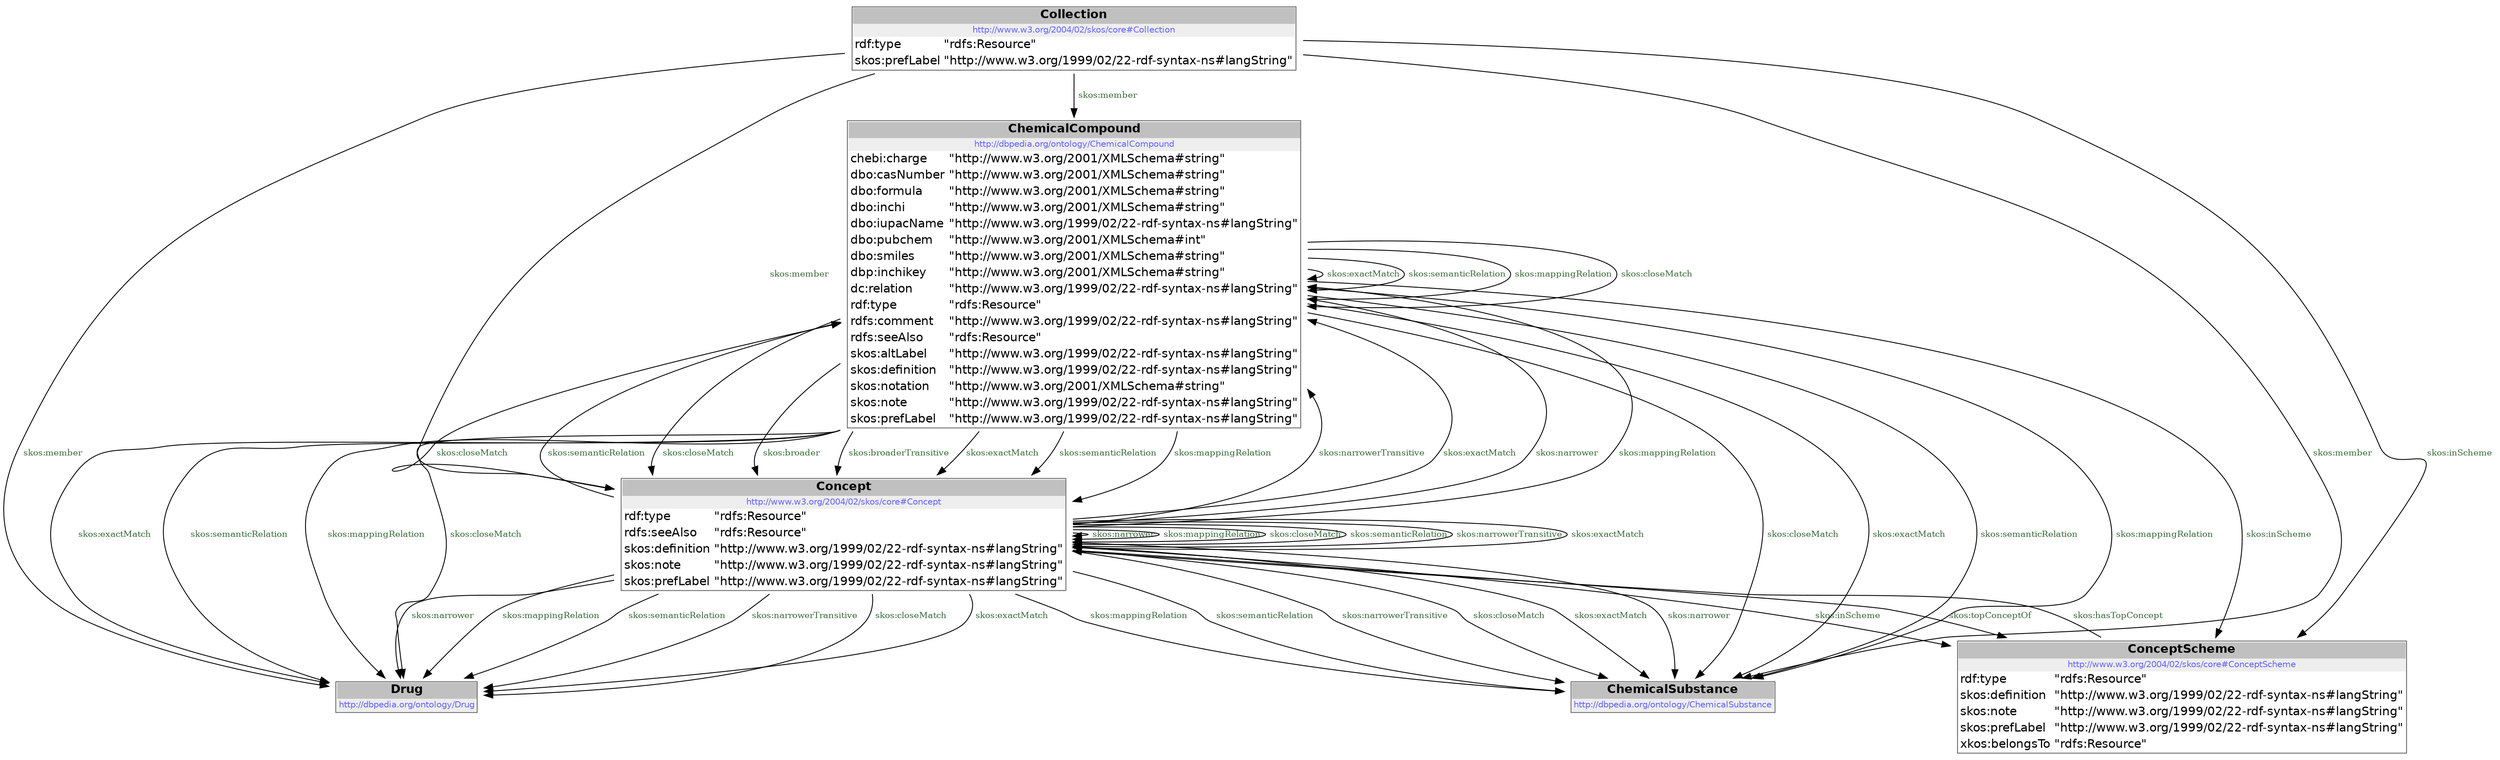 digraph { 
 node [ fontname="DejaVu Sans" ] ; 
	node1 -> node2 [ color=BLACK, label=< <font point-size='10' color='#336633'>skos:closeMatch</font> > ] ;
	node0 -> node1 [ color=BLACK, label=< <font point-size='10' color='#336633'>skos:narrowerTransitive</font> > ] ;
	node0 -> node4 [ color=BLACK, label=< <font point-size='10' color='#336633'>skos:exactMatch</font> > ] ;
	node1 -> node0 [ color=BLACK, label=< <font point-size='10' color='#336633'>skos:closeMatch</font> > ] ;
	node0 -> node4 [ color=BLACK, label=< <font point-size='10' color='#336633'>skos:narrower</font> > ] ;
	node0 -> node4 [ color=BLACK, label=< <font point-size='10' color='#336633'>skos:mappingRelation</font> > ] ;
	node5 -> node3 [ color=BLACK, label=< <font point-size='10' color='#336633'>skos:inScheme</font> > ] ;
	node0 -> node3 [ color=BLACK, label=< <font point-size='10' color='#336633'>skos:inScheme</font> > ] ;
	node0 -> node1 [ color=BLACK, label=< <font point-size='10' color='#336633'>skos:exactMatch</font> > ] ;
	node0 -> node2 [ color=BLACK, label=< <font point-size='10' color='#336633'>skos:exactMatch</font> > ] ;
	node0 -> node2 [ color=BLACK, label=< <font point-size='10' color='#336633'>skos:narrower</font> > ] ;
	node0 -> node2 [ color=BLACK, label=< <font point-size='10' color='#336633'>skos:mappingRelation</font> > ] ;
	node0 -> node4 [ color=BLACK, label=< <font point-size='10' color='#336633'>skos:semanticRelation</font> > ] ;
	node0 -> node0 [ color=BLACK, label=< <font point-size='10' color='#336633'>skos:narrower</font> > ] ;
	node0 -> node0 [ color=BLACK, label=< <font point-size='10' color='#336633'>skos:mappingRelation</font> > ] ;
	node0 -> node3 [ color=BLACK, label=< <font point-size='10' color='#336633'>skos:topConceptOf</font> > ] ;
	node1 -> node4 [ color=BLACK, label=< <font point-size='10' color='#336633'>skos:exactMatch</font> > ] ;
	node1 -> node3 [ color=BLACK, label=< <font point-size='10' color='#336633'>skos:inScheme</font> > ] ;
	node1 -> node0 [ color=BLACK, label=< <font point-size='10' color='#336633'>skos:broader</font> > ] ;
	node1 -> node1 [ color=BLACK, label=< <font point-size='10' color='#336633'>skos:exactMatch</font> > ] ;
	node0 -> node0 [ color=BLACK, label=< <font point-size='10' color='#336633'>skos:closeMatch</font> > ] ;
	node0 -> node2 [ color=BLACK, label=< <font point-size='10' color='#336633'>skos:semanticRelation</font> > ] ;
	node0 -> node0 [ color=BLACK, label=< <font point-size='10' color='#336633'>skos:semanticRelation</font> > ] ;
	node1 -> node2 [ color=BLACK, label=< <font point-size='10' color='#336633'>skos:exactMatch</font> > ] ;
	node1 -> node1 [ color=BLACK, label=< <font point-size='10' color='#336633'>skos:semanticRelation</font> > ] ;
	node5 -> node4 [ color=BLACK, label=< <font point-size='10' color='#336633'>skos:member</font> > ] ;
	node1 -> node1 [ color=BLACK, label=< <font point-size='10' color='#336633'>skos:mappingRelation</font> > ] ;
	node1 -> node0 [ color=BLACK, label=< <font point-size='10' color='#336633'>skos:broaderTransitive</font> > ] ;
	node5 -> node2 [ color=BLACK, label=< <font point-size='10' color='#336633'>skos:member</font> > ] ;
	node1 -> node1 [ color=BLACK, label=< <font point-size='10' color='#336633'>skos:closeMatch</font> > ] ;
	node5 -> node0 [ color=BLACK, label=< <font point-size='10' color='#336633'>skos:member</font> > ] ;
	node0 -> node4 [ color=BLACK, label=< <font point-size='10' color='#336633'>skos:narrowerTransitive</font> > ] ;
	node0 -> node1 [ color=BLACK, label=< <font point-size='10' color='#336633'>skos:narrower</font> > ] ;
	node0 -> node2 [ color=BLACK, label=< <font point-size='10' color='#336633'>skos:narrowerTransitive</font> > ] ;
	node0 -> node1 [ color=BLACK, label=< <font point-size='10' color='#336633'>skos:mappingRelation</font> > ] ;
	node0 -> node0 [ color=BLACK, label=< <font point-size='10' color='#336633'>skos:narrowerTransitive</font> > ] ;
	node0 -> node4 [ color=BLACK, label=< <font point-size='10' color='#336633'>skos:closeMatch</font> > ] ;
	node0 -> node0 [ color=BLACK, label=< <font point-size='10' color='#336633'>skos:exactMatch</font> > ] ;
	node0 -> node1 [ color=BLACK, label=< <font point-size='10' color='#336633'>skos:closeMatch</font> > ] ;
	node3 -> node0 [ color=BLACK, label=< <font point-size='10' color='#336633'>skos:hasTopConcept</font> > ] ;
	node0 -> node1 [ color=BLACK, label=< <font point-size='10' color='#336633'>skos:semanticRelation</font> > ] ;
	node0 -> node2 [ color=BLACK, label=< <font point-size='10' color='#336633'>skos:closeMatch</font> > ] ;
	node1 -> node4 [ color=BLACK, label=< <font point-size='10' color='#336633'>skos:semanticRelation</font> > ] ;
	node1 -> node4 [ color=BLACK, label=< <font point-size='10' color='#336633'>skos:mappingRelation</font> > ] ;
	node1 -> node0 [ color=BLACK, label=< <font point-size='10' color='#336633'>skos:exactMatch</font> > ] ;
	node5 -> node1 [ color=BLACK, label=< <font point-size='10' color='#336633'>skos:member</font> > ] ;
	node1 -> node2 [ color=BLACK, label=< <font point-size='10' color='#336633'>skos:semanticRelation</font> > ] ;
	node1 -> node4 [ color=BLACK, label=< <font point-size='10' color='#336633'>skos:closeMatch</font> > ] ;
	node1 -> node2 [ color=BLACK, label=< <font point-size='10' color='#336633'>skos:mappingRelation</font> > ] ;
	node1 -> node0 [ color=BLACK, label=< <font point-size='10' color='#336633'>skos:semanticRelation</font> > ] ;
	node1 -> node0 [ color=BLACK, label=< <font point-size='10' color='#336633'>skos:mappingRelation</font> > ] ;
# http://www.w3.org/2004/02/skos/core#Concept node0
node0 [ shape=none, color=black label=< <table color='#666666' cellborder='0' cellspacing='0' border='1'><tr><td colspan='2' bgcolor='grey'><B>Concept</B></td></tr><tr><td href='http://www.w3.org/2004/02/skos/core#Concept' bgcolor='#eeeeee' colspan='2'><font point-size='10' color='#6666ff'>http://www.w3.org/2004/02/skos/core#Concept</font></td></tr><tr><td align='left'>rdf:type</td><td align='left'>&quot;rdfs:Resource&quot;</td></tr><tr><td align='left'>rdfs:seeAlso</td><td align='left'>&quot;rdfs:Resource&quot;</td></tr><tr><td align='left'>skos:definition</td><td align='left'>&quot;http://www.w3.org/1999/02/22-rdf-syntax-ns#langString&quot;</td></tr><tr><td align='left'>skos:note</td><td align='left'>&quot;http://www.w3.org/1999/02/22-rdf-syntax-ns#langString&quot;</td></tr><tr><td align='left'>skos:prefLabel</td><td align='left'>&quot;http://www.w3.org/1999/02/22-rdf-syntax-ns#langString&quot;</td></tr></table> > ] 
# http://dbpedia.org/ontology/ChemicalCompound node1
node1 [ shape=none, color=black label=< <table color='#666666' cellborder='0' cellspacing='0' border='1'><tr><td colspan='2' bgcolor='grey'><B>ChemicalCompound</B></td></tr><tr><td href='http://dbpedia.org/ontology/ChemicalCompound' bgcolor='#eeeeee' colspan='2'><font point-size='10' color='#6666ff'>http://dbpedia.org/ontology/ChemicalCompound</font></td></tr><tr><td align='left'>chebi:charge</td><td align='left'>&quot;http://www.w3.org/2001/XMLSchema#string&quot;</td></tr><tr><td align='left'>dbo:casNumber</td><td align='left'>&quot;http://www.w3.org/2001/XMLSchema#string&quot;</td></tr><tr><td align='left'>dbo:formula</td><td align='left'>&quot;http://www.w3.org/2001/XMLSchema#string&quot;</td></tr><tr><td align='left'>dbo:inchi</td><td align='left'>&quot;http://www.w3.org/2001/XMLSchema#string&quot;</td></tr><tr><td align='left'>dbo:iupacName</td><td align='left'>&quot;http://www.w3.org/1999/02/22-rdf-syntax-ns#langString&quot;</td></tr><tr><td align='left'>dbo:pubchem</td><td align='left'>&quot;http://www.w3.org/2001/XMLSchema#int&quot;</td></tr><tr><td align='left'>dbo:smiles</td><td align='left'>&quot;http://www.w3.org/2001/XMLSchema#string&quot;</td></tr><tr><td align='left'>dbp:inchikey</td><td align='left'>&quot;http://www.w3.org/2001/XMLSchema#string&quot;</td></tr><tr><td align='left'>dc:relation</td><td align='left'>&quot;http://www.w3.org/1999/02/22-rdf-syntax-ns#langString&quot;</td></tr><tr><td align='left'>rdf:type</td><td align='left'>&quot;rdfs:Resource&quot;</td></tr><tr><td align='left'>rdfs:comment</td><td align='left'>&quot;http://www.w3.org/1999/02/22-rdf-syntax-ns#langString&quot;</td></tr><tr><td align='left'>rdfs:seeAlso</td><td align='left'>&quot;rdfs:Resource&quot;</td></tr><tr><td align='left'>skos:altLabel</td><td align='left'>&quot;http://www.w3.org/1999/02/22-rdf-syntax-ns#langString&quot;</td></tr><tr><td align='left'>skos:definition</td><td align='left'>&quot;http://www.w3.org/1999/02/22-rdf-syntax-ns#langString&quot;</td></tr><tr><td align='left'>skos:notation</td><td align='left'>&quot;http://www.w3.org/2001/XMLSchema#string&quot;</td></tr><tr><td align='left'>skos:note</td><td align='left'>&quot;http://www.w3.org/1999/02/22-rdf-syntax-ns#langString&quot;</td></tr><tr><td align='left'>skos:prefLabel</td><td align='left'>&quot;http://www.w3.org/1999/02/22-rdf-syntax-ns#langString&quot;</td></tr></table> > ] 
# http://dbpedia.org/ontology/ChemicalSubstance node2
node2 [ shape=none, color=black label=< <table color='#666666' cellborder='0' cellspacing='0' border='1'><tr><td colspan='2' bgcolor='grey'><B>ChemicalSubstance</B></td></tr><tr><td href='http://dbpedia.org/ontology/ChemicalSubstance' bgcolor='#eeeeee' colspan='2'><font point-size='10' color='#6666ff'>http://dbpedia.org/ontology/ChemicalSubstance</font></td></tr></table> > ] 
# http://www.w3.org/2004/02/skos/core#ConceptScheme node3
node3 [ shape=none, color=black label=< <table color='#666666' cellborder='0' cellspacing='0' border='1'><tr><td colspan='2' bgcolor='grey'><B>ConceptScheme</B></td></tr><tr><td href='http://www.w3.org/2004/02/skos/core#ConceptScheme' bgcolor='#eeeeee' colspan='2'><font point-size='10' color='#6666ff'>http://www.w3.org/2004/02/skos/core#ConceptScheme</font></td></tr><tr><td align='left'>rdf:type</td><td align='left'>&quot;rdfs:Resource&quot;</td></tr><tr><td align='left'>skos:definition</td><td align='left'>&quot;http://www.w3.org/1999/02/22-rdf-syntax-ns#langString&quot;</td></tr><tr><td align='left'>skos:note</td><td align='left'>&quot;http://www.w3.org/1999/02/22-rdf-syntax-ns#langString&quot;</td></tr><tr><td align='left'>skos:prefLabel</td><td align='left'>&quot;http://www.w3.org/1999/02/22-rdf-syntax-ns#langString&quot;</td></tr><tr><td align='left'>xkos:belongsTo</td><td align='left'>&quot;rdfs:Resource&quot;</td></tr></table> > ] 
# http://dbpedia.org/ontology/Drug node4
node4 [ shape=none, color=black label=< <table color='#666666' cellborder='0' cellspacing='0' border='1'><tr><td colspan='2' bgcolor='grey'><B>Drug</B></td></tr><tr><td href='http://dbpedia.org/ontology/Drug' bgcolor='#eeeeee' colspan='2'><font point-size='10' color='#6666ff'>http://dbpedia.org/ontology/Drug</font></td></tr></table> > ] 
# http://www.w3.org/2004/02/skos/core#Collection node5
node5 [ shape=none, color=black label=< <table color='#666666' cellborder='0' cellspacing='0' border='1'><tr><td colspan='2' bgcolor='grey'><B>Collection</B></td></tr><tr><td href='http://www.w3.org/2004/02/skos/core#Collection' bgcolor='#eeeeee' colspan='2'><font point-size='10' color='#6666ff'>http://www.w3.org/2004/02/skos/core#Collection</font></td></tr><tr><td align='left'>rdf:type</td><td align='left'>&quot;rdfs:Resource&quot;</td></tr><tr><td align='left'>skos:prefLabel</td><td align='left'>&quot;http://www.w3.org/1999/02/22-rdf-syntax-ns#langString&quot;</td></tr></table> > ] 
}

